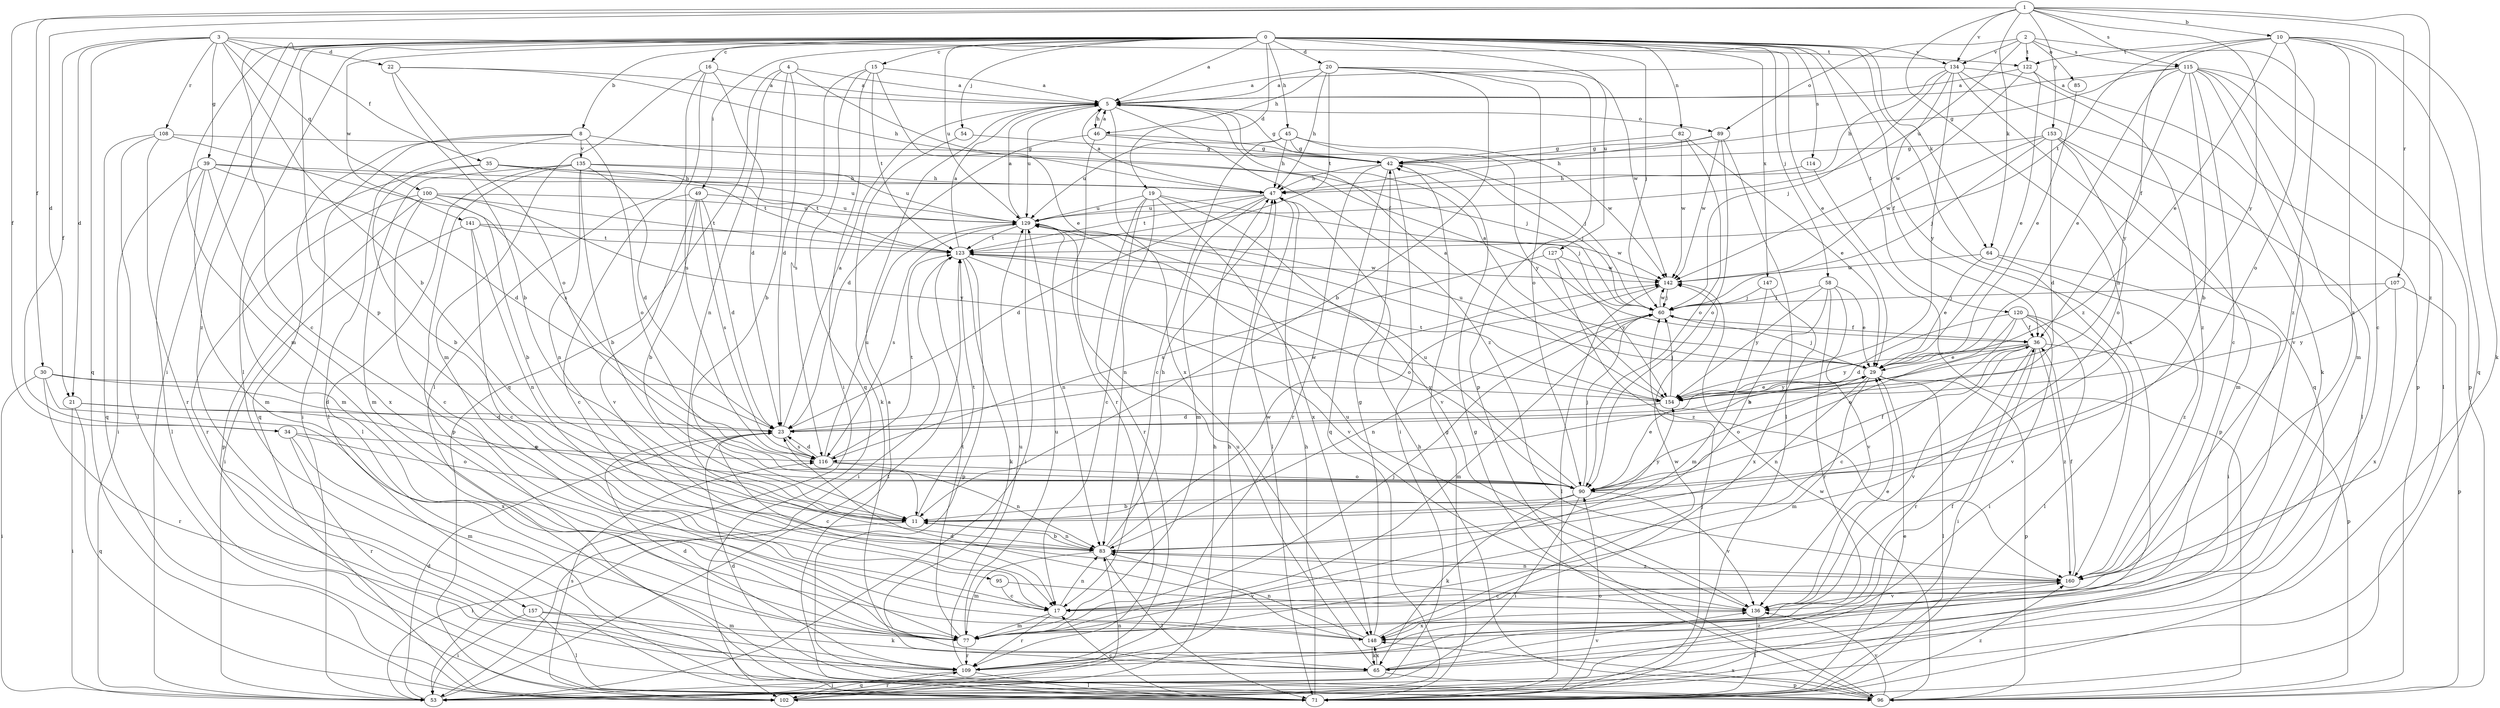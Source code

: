 strict digraph  {
0;
1;
2;
3;
4;
5;
8;
10;
11;
15;
16;
17;
19;
20;
21;
22;
23;
29;
30;
34;
35;
36;
39;
42;
45;
46;
47;
49;
53;
54;
58;
60;
64;
65;
71;
77;
82;
83;
85;
89;
90;
95;
96;
100;
102;
107;
108;
109;
114;
115;
116;
120;
122;
123;
127;
129;
134;
135;
136;
141;
142;
147;
148;
153;
154;
157;
160;
0 -> 5  [label=a];
0 -> 8  [label=b];
0 -> 15  [label=c];
0 -> 16  [label=c];
0 -> 17  [label=c];
0 -> 19  [label=d];
0 -> 20  [label=d];
0 -> 29  [label=e];
0 -> 45  [label=h];
0 -> 49  [label=i];
0 -> 53  [label=i];
0 -> 54  [label=j];
0 -> 58  [label=j];
0 -> 60  [label=j];
0 -> 64  [label=k];
0 -> 71  [label=l];
0 -> 77  [label=m];
0 -> 82  [label=n];
0 -> 95  [label=p];
0 -> 114  [label=s];
0 -> 120  [label=t];
0 -> 127  [label=u];
0 -> 129  [label=u];
0 -> 134  [label=v];
0 -> 141  [label=w];
0 -> 147  [label=x];
0 -> 148  [label=x];
0 -> 157  [label=z];
0 -> 160  [label=z];
1 -> 10  [label=b];
1 -> 21  [label=d];
1 -> 30  [label=f];
1 -> 34  [label=f];
1 -> 64  [label=k];
1 -> 83  [label=n];
1 -> 107  [label=r];
1 -> 115  [label=s];
1 -> 134  [label=v];
1 -> 153  [label=y];
1 -> 154  [label=y];
1 -> 160  [label=z];
2 -> 85  [label=o];
2 -> 89  [label=o];
2 -> 115  [label=s];
2 -> 122  [label=t];
2 -> 129  [label=u];
2 -> 134  [label=v];
2 -> 160  [label=z];
3 -> 11  [label=b];
3 -> 21  [label=d];
3 -> 22  [label=d];
3 -> 34  [label=f];
3 -> 35  [label=f];
3 -> 39  [label=g];
3 -> 100  [label=q];
3 -> 102  [label=q];
3 -> 108  [label=r];
3 -> 122  [label=t];
4 -> 5  [label=a];
4 -> 11  [label=b];
4 -> 23  [label=d];
4 -> 36  [label=f];
4 -> 83  [label=n];
4 -> 102  [label=q];
5 -> 42  [label=g];
5 -> 46  [label=h];
5 -> 89  [label=o];
5 -> 129  [label=u];
5 -> 148  [label=x];
5 -> 160  [label=z];
8 -> 53  [label=i];
8 -> 60  [label=j];
8 -> 71  [label=l];
8 -> 90  [label=o];
8 -> 102  [label=q];
8 -> 135  [label=v];
10 -> 17  [label=c];
10 -> 29  [label=e];
10 -> 36  [label=f];
10 -> 65  [label=k];
10 -> 90  [label=o];
10 -> 102  [label=q];
10 -> 122  [label=t];
10 -> 123  [label=t];
10 -> 160  [label=z];
11 -> 53  [label=i];
11 -> 83  [label=n];
11 -> 123  [label=t];
11 -> 154  [label=y];
15 -> 5  [label=a];
15 -> 29  [label=e];
15 -> 53  [label=i];
15 -> 102  [label=q];
15 -> 116  [label=s];
15 -> 123  [label=t];
16 -> 5  [label=a];
16 -> 23  [label=d];
16 -> 71  [label=l];
16 -> 77  [label=m];
16 -> 116  [label=s];
17 -> 77  [label=m];
17 -> 83  [label=n];
17 -> 109  [label=r];
19 -> 17  [label=c];
19 -> 60  [label=j];
19 -> 83  [label=n];
19 -> 109  [label=r];
19 -> 129  [label=u];
19 -> 136  [label=v];
19 -> 148  [label=x];
20 -> 5  [label=a];
20 -> 11  [label=b];
20 -> 46  [label=h];
20 -> 47  [label=h];
20 -> 90  [label=o];
20 -> 96  [label=p];
20 -> 123  [label=t];
20 -> 142  [label=w];
21 -> 23  [label=d];
21 -> 53  [label=i];
21 -> 90  [label=o];
21 -> 102  [label=q];
22 -> 5  [label=a];
22 -> 11  [label=b];
22 -> 47  [label=h];
22 -> 90  [label=o];
23 -> 5  [label=a];
23 -> 17  [label=c];
23 -> 116  [label=s];
23 -> 142  [label=w];
29 -> 5  [label=a];
29 -> 60  [label=j];
29 -> 71  [label=l];
29 -> 77  [label=m];
29 -> 83  [label=n];
29 -> 90  [label=o];
29 -> 96  [label=p];
29 -> 129  [label=u];
29 -> 154  [label=y];
30 -> 23  [label=d];
30 -> 53  [label=i];
30 -> 109  [label=r];
30 -> 148  [label=x];
30 -> 154  [label=y];
34 -> 77  [label=m];
34 -> 90  [label=o];
34 -> 109  [label=r];
34 -> 116  [label=s];
35 -> 11  [label=b];
35 -> 47  [label=h];
35 -> 77  [label=m];
35 -> 123  [label=t];
35 -> 129  [label=u];
36 -> 29  [label=e];
36 -> 53  [label=i];
36 -> 96  [label=p];
36 -> 109  [label=r];
36 -> 116  [label=s];
36 -> 136  [label=v];
36 -> 154  [label=y];
36 -> 160  [label=z];
39 -> 23  [label=d];
39 -> 47  [label=h];
39 -> 53  [label=i];
39 -> 71  [label=l];
39 -> 77  [label=m];
39 -> 123  [label=t];
39 -> 148  [label=x];
42 -> 47  [label=h];
42 -> 53  [label=i];
42 -> 60  [label=j];
42 -> 102  [label=q];
42 -> 109  [label=r];
45 -> 17  [label=c];
45 -> 42  [label=g];
45 -> 47  [label=h];
45 -> 129  [label=u];
45 -> 142  [label=w];
45 -> 154  [label=y];
46 -> 5  [label=a];
46 -> 23  [label=d];
46 -> 42  [label=g];
46 -> 60  [label=j];
46 -> 109  [label=r];
47 -> 5  [label=a];
47 -> 23  [label=d];
47 -> 71  [label=l];
47 -> 77  [label=m];
47 -> 123  [label=t];
47 -> 129  [label=u];
49 -> 11  [label=b];
49 -> 17  [label=c];
49 -> 23  [label=d];
49 -> 116  [label=s];
49 -> 129  [label=u];
49 -> 136  [label=v];
53 -> 23  [label=d];
53 -> 47  [label=h];
53 -> 123  [label=t];
54 -> 42  [label=g];
54 -> 65  [label=k];
58 -> 11  [label=b];
58 -> 29  [label=e];
58 -> 60  [label=j];
58 -> 109  [label=r];
58 -> 136  [label=v];
58 -> 154  [label=y];
60 -> 36  [label=f];
60 -> 77  [label=m];
60 -> 83  [label=n];
60 -> 142  [label=w];
64 -> 29  [label=e];
64 -> 53  [label=i];
64 -> 142  [label=w];
64 -> 160  [label=z];
65 -> 36  [label=f];
65 -> 53  [label=i];
65 -> 96  [label=p];
65 -> 129  [label=u];
65 -> 136  [label=v];
65 -> 148  [label=x];
71 -> 5  [label=a];
71 -> 17  [label=c];
71 -> 29  [label=e];
71 -> 42  [label=g];
71 -> 47  [label=h];
71 -> 60  [label=j];
71 -> 90  [label=o];
71 -> 160  [label=z];
77 -> 60  [label=j];
77 -> 109  [label=r];
77 -> 123  [label=t];
77 -> 129  [label=u];
82 -> 29  [label=e];
82 -> 42  [label=g];
82 -> 90  [label=o];
82 -> 142  [label=w];
83 -> 11  [label=b];
83 -> 47  [label=h];
83 -> 71  [label=l];
83 -> 77  [label=m];
83 -> 142  [label=w];
83 -> 160  [label=z];
85 -> 29  [label=e];
89 -> 42  [label=g];
89 -> 47  [label=h];
89 -> 71  [label=l];
89 -> 90  [label=o];
89 -> 142  [label=w];
90 -> 11  [label=b];
90 -> 29  [label=e];
90 -> 36  [label=f];
90 -> 53  [label=i];
90 -> 60  [label=j];
90 -> 65  [label=k];
90 -> 129  [label=u];
90 -> 136  [label=v];
95 -> 17  [label=c];
95 -> 136  [label=v];
96 -> 23  [label=d];
96 -> 42  [label=g];
96 -> 47  [label=h];
96 -> 136  [label=v];
96 -> 142  [label=w];
96 -> 148  [label=x];
100 -> 11  [label=b];
100 -> 17  [label=c];
100 -> 96  [label=p];
100 -> 109  [label=r];
100 -> 123  [label=t];
100 -> 129  [label=u];
100 -> 154  [label=y];
102 -> 47  [label=h];
102 -> 83  [label=n];
102 -> 109  [label=r];
102 -> 116  [label=s];
107 -> 60  [label=j];
107 -> 96  [label=p];
107 -> 148  [label=x];
107 -> 154  [label=y];
108 -> 42  [label=g];
108 -> 71  [label=l];
108 -> 102  [label=q];
108 -> 109  [label=r];
108 -> 116  [label=s];
109 -> 23  [label=d];
109 -> 71  [label=l];
109 -> 102  [label=q];
109 -> 129  [label=u];
109 -> 160  [label=z];
114 -> 47  [label=h];
114 -> 96  [label=p];
115 -> 5  [label=a];
115 -> 11  [label=b];
115 -> 17  [label=c];
115 -> 29  [label=e];
115 -> 42  [label=g];
115 -> 71  [label=l];
115 -> 77  [label=m];
115 -> 96  [label=p];
115 -> 136  [label=v];
115 -> 154  [label=y];
116 -> 23  [label=d];
116 -> 83  [label=n];
116 -> 90  [label=o];
116 -> 123  [label=t];
116 -> 129  [label=u];
120 -> 17  [label=c];
120 -> 23  [label=d];
120 -> 36  [label=f];
120 -> 53  [label=i];
120 -> 71  [label=l];
120 -> 90  [label=o];
120 -> 136  [label=v];
122 -> 5  [label=a];
122 -> 29  [label=e];
122 -> 96  [label=p];
122 -> 142  [label=w];
123 -> 5  [label=a];
123 -> 53  [label=i];
123 -> 65  [label=k];
123 -> 90  [label=o];
123 -> 96  [label=p];
123 -> 136  [label=v];
123 -> 142  [label=w];
127 -> 116  [label=s];
127 -> 142  [label=w];
127 -> 154  [label=y];
127 -> 160  [label=z];
129 -> 5  [label=a];
129 -> 53  [label=i];
129 -> 83  [label=n];
129 -> 116  [label=s];
129 -> 123  [label=t];
134 -> 5  [label=a];
134 -> 36  [label=f];
134 -> 47  [label=h];
134 -> 60  [label=j];
134 -> 65  [label=k];
134 -> 102  [label=q];
134 -> 154  [label=y];
134 -> 160  [label=z];
135 -> 11  [label=b];
135 -> 23  [label=d];
135 -> 47  [label=h];
135 -> 71  [label=l];
135 -> 77  [label=m];
135 -> 83  [label=n];
135 -> 96  [label=p];
135 -> 129  [label=u];
136 -> 29  [label=e];
136 -> 71  [label=l];
136 -> 129  [label=u];
136 -> 148  [label=x];
141 -> 17  [label=c];
141 -> 53  [label=i];
141 -> 83  [label=n];
141 -> 123  [label=t];
141 -> 142  [label=w];
142 -> 60  [label=j];
142 -> 71  [label=l];
147 -> 60  [label=j];
147 -> 77  [label=m];
147 -> 148  [label=x];
148 -> 23  [label=d];
148 -> 42  [label=g];
148 -> 65  [label=k];
148 -> 83  [label=n];
148 -> 142  [label=w];
153 -> 23  [label=d];
153 -> 42  [label=g];
153 -> 60  [label=j];
153 -> 71  [label=l];
153 -> 77  [label=m];
153 -> 90  [label=o];
153 -> 142  [label=w];
154 -> 5  [label=a];
154 -> 23  [label=d];
154 -> 29  [label=e];
154 -> 60  [label=j];
154 -> 123  [label=t];
157 -> 53  [label=i];
157 -> 65  [label=k];
157 -> 71  [label=l];
157 -> 77  [label=m];
160 -> 17  [label=c];
160 -> 36  [label=f];
160 -> 83  [label=n];
160 -> 136  [label=v];
}
